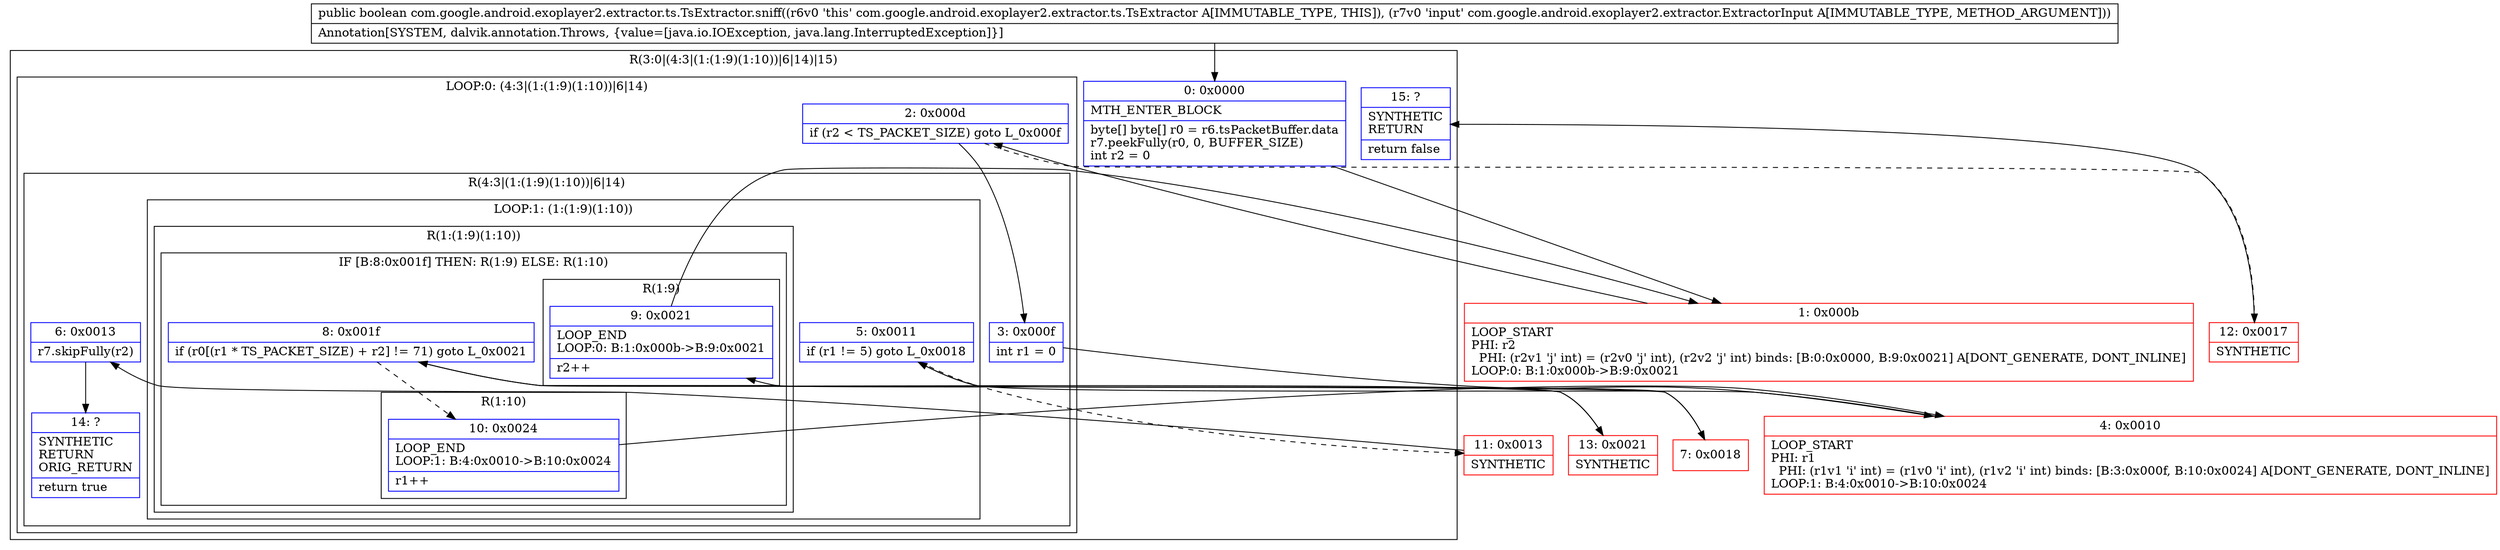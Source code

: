 digraph "CFG forcom.google.android.exoplayer2.extractor.ts.TsExtractor.sniff(Lcom\/google\/android\/exoplayer2\/extractor\/ExtractorInput;)Z" {
subgraph cluster_Region_736087543 {
label = "R(3:0|(4:3|(1:(1:9)(1:10))|6|14)|15)";
node [shape=record,color=blue];
Node_0 [shape=record,label="{0\:\ 0x0000|MTH_ENTER_BLOCK\l|byte[] byte[] r0 = r6.tsPacketBuffer.data\lr7.peekFully(r0, 0, BUFFER_SIZE)\lint r2 = 0\l}"];
subgraph cluster_LoopRegion_423835567 {
label = "LOOP:0: (4:3|(1:(1:9)(1:10))|6|14)";
node [shape=record,color=blue];
Node_2 [shape=record,label="{2\:\ 0x000d|if (r2 \< TS_PACKET_SIZE) goto L_0x000f\l}"];
subgraph cluster_Region_1286009093 {
label = "R(4:3|(1:(1:9)(1:10))|6|14)";
node [shape=record,color=blue];
Node_3 [shape=record,label="{3\:\ 0x000f|int r1 = 0\l}"];
subgraph cluster_LoopRegion_2010358847 {
label = "LOOP:1: (1:(1:9)(1:10))";
node [shape=record,color=blue];
Node_5 [shape=record,label="{5\:\ 0x0011|if (r1 != 5) goto L_0x0018\l}"];
subgraph cluster_Region_1186467546 {
label = "R(1:(1:9)(1:10))";
node [shape=record,color=blue];
subgraph cluster_IfRegion_222341205 {
label = "IF [B:8:0x001f] THEN: R(1:9) ELSE: R(1:10)";
node [shape=record,color=blue];
Node_8 [shape=record,label="{8\:\ 0x001f|if (r0[(r1 * TS_PACKET_SIZE) + r2] != 71) goto L_0x0021\l}"];
subgraph cluster_Region_1788553972 {
label = "R(1:9)";
node [shape=record,color=blue];
Node_9 [shape=record,label="{9\:\ 0x0021|LOOP_END\lLOOP:0: B:1:0x000b\-\>B:9:0x0021\l|r2++\l}"];
}
subgraph cluster_Region_1143798468 {
label = "R(1:10)";
node [shape=record,color=blue];
Node_10 [shape=record,label="{10\:\ 0x0024|LOOP_END\lLOOP:1: B:4:0x0010\-\>B:10:0x0024\l|r1++\l}"];
}
}
}
}
Node_6 [shape=record,label="{6\:\ 0x0013|r7.skipFully(r2)\l}"];
Node_14 [shape=record,label="{14\:\ ?|SYNTHETIC\lRETURN\lORIG_RETURN\l|return true\l}"];
}
}
Node_15 [shape=record,label="{15\:\ ?|SYNTHETIC\lRETURN\l|return false\l}"];
}
Node_1 [shape=record,color=red,label="{1\:\ 0x000b|LOOP_START\lPHI: r2 \l  PHI: (r2v1 'j' int) = (r2v0 'j' int), (r2v2 'j' int) binds: [B:0:0x0000, B:9:0x0021] A[DONT_GENERATE, DONT_INLINE]\lLOOP:0: B:1:0x000b\-\>B:9:0x0021\l}"];
Node_4 [shape=record,color=red,label="{4\:\ 0x0010|LOOP_START\lPHI: r1 \l  PHI: (r1v1 'i' int) = (r1v0 'i' int), (r1v2 'i' int) binds: [B:3:0x000f, B:10:0x0024] A[DONT_GENERATE, DONT_INLINE]\lLOOP:1: B:4:0x0010\-\>B:10:0x0024\l}"];
Node_7 [shape=record,color=red,label="{7\:\ 0x0018}"];
Node_11 [shape=record,color=red,label="{11\:\ 0x0013|SYNTHETIC\l}"];
Node_12 [shape=record,color=red,label="{12\:\ 0x0017|SYNTHETIC\l}"];
Node_13 [shape=record,color=red,label="{13\:\ 0x0021|SYNTHETIC\l}"];
MethodNode[shape=record,label="{public boolean com.google.android.exoplayer2.extractor.ts.TsExtractor.sniff((r6v0 'this' com.google.android.exoplayer2.extractor.ts.TsExtractor A[IMMUTABLE_TYPE, THIS]), (r7v0 'input' com.google.android.exoplayer2.extractor.ExtractorInput A[IMMUTABLE_TYPE, METHOD_ARGUMENT]))  | Annotation[SYSTEM, dalvik.annotation.Throws, \{value=[java.io.IOException, java.lang.InterruptedException]\}]\l}"];
MethodNode -> Node_0;
Node_0 -> Node_1;
Node_2 -> Node_3;
Node_2 -> Node_12[style=dashed];
Node_3 -> Node_4;
Node_5 -> Node_7;
Node_5 -> Node_11[style=dashed];
Node_8 -> Node_10[style=dashed];
Node_8 -> Node_13;
Node_9 -> Node_1;
Node_10 -> Node_4;
Node_6 -> Node_14;
Node_1 -> Node_2;
Node_4 -> Node_5;
Node_7 -> Node_8;
Node_11 -> Node_6;
Node_12 -> Node_15;
Node_13 -> Node_9;
}

